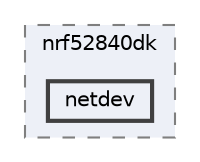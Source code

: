 digraph "/home/mj/Desktop/IoT-Chat-Digitalization/TextYourIoTDevice/bin/nrf52840dk/netdev"
{
 // LATEX_PDF_SIZE
  bgcolor="transparent";
  edge [fontname=Helvetica,fontsize=10,labelfontname=Helvetica,labelfontsize=10];
  node [fontname=Helvetica,fontsize=10,shape=box,height=0.2,width=0.4];
  compound=true
  subgraph clusterdir_0c725116918d2e080617d882693859a8 {
    graph [ bgcolor="#edf0f7", pencolor="grey50", label="nrf52840dk", fontname=Helvetica,fontsize=10 style="filled,dashed", URL="dir_0c725116918d2e080617d882693859a8.html",tooltip=""]
  dir_2d74bcc35b74ba7f4baf35a733a3e91a [label="netdev", fillcolor="#edf0f7", color="grey25", style="filled,bold", URL="dir_2d74bcc35b74ba7f4baf35a733a3e91a.html",tooltip=""];
  }
}
